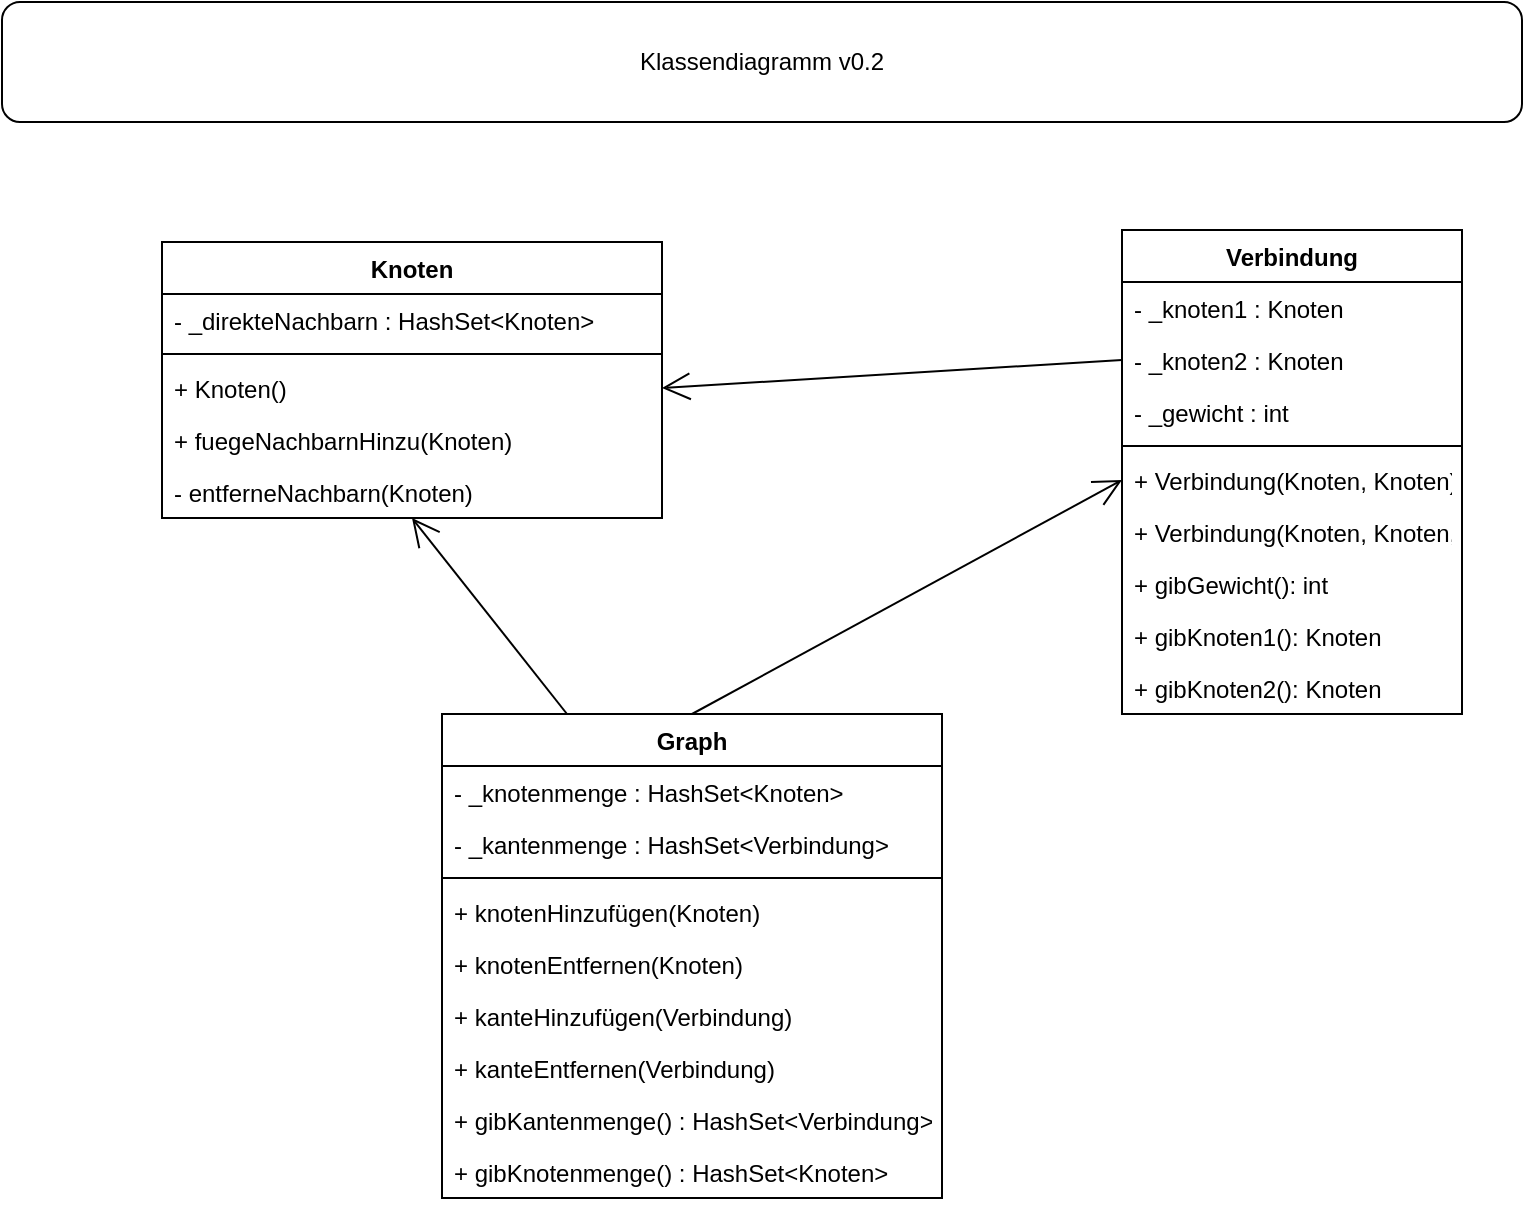 <mxfile version="16.6.7" type="device"><diagram id="C5RBs43oDa-KdzZeNtuy" name="Page-1"><mxGraphModel dx="1422" dy="754" grid="1" gridSize="10" guides="1" tooltips="1" connect="1" arrows="1" fold="1" page="1" pageScale="1" pageWidth="827" pageHeight="1169" math="0" shadow="0"><root><mxCell id="WIyWlLk6GJQsqaUBKTNV-0"/><mxCell id="WIyWlLk6GJQsqaUBKTNV-1" parent="WIyWlLk6GJQsqaUBKTNV-0"/><mxCell id="V0_nGDSjD3Ejq8rnH1th-0" value="Graph" style="swimlane;fontStyle=1;align=center;verticalAlign=top;childLayout=stackLayout;horizontal=1;startSize=26;horizontalStack=0;resizeParent=1;resizeParentMax=0;resizeLast=0;collapsible=1;marginBottom=0;" parent="WIyWlLk6GJQsqaUBKTNV-1" vertex="1"><mxGeometry x="260" y="376" width="250" height="242" as="geometry"/></mxCell><mxCell id="V0_nGDSjD3Ejq8rnH1th-1" value="- _knotenmenge : HashSet&lt;Knoten&gt;" style="text;strokeColor=none;fillColor=none;align=left;verticalAlign=top;spacingLeft=4;spacingRight=4;overflow=hidden;rotatable=0;points=[[0,0.5],[1,0.5]];portConstraint=eastwest;" parent="V0_nGDSjD3Ejq8rnH1th-0" vertex="1"><mxGeometry y="26" width="250" height="26" as="geometry"/></mxCell><mxCell id="V0_nGDSjD3Ejq8rnH1th-15" value="- _kantenmenge : HashSet&lt;Verbindung&gt;" style="text;strokeColor=none;fillColor=none;align=left;verticalAlign=top;spacingLeft=4;spacingRight=4;overflow=hidden;rotatable=0;points=[[0,0.5],[1,0.5]];portConstraint=eastwest;" parent="V0_nGDSjD3Ejq8rnH1th-0" vertex="1"><mxGeometry y="52" width="250" height="26" as="geometry"/></mxCell><mxCell id="V0_nGDSjD3Ejq8rnH1th-2" value="" style="line;strokeWidth=1;fillColor=none;align=left;verticalAlign=middle;spacingTop=-1;spacingLeft=3;spacingRight=3;rotatable=0;labelPosition=right;points=[];portConstraint=eastwest;" parent="V0_nGDSjD3Ejq8rnH1th-0" vertex="1"><mxGeometry y="78" width="250" height="8" as="geometry"/></mxCell><mxCell id="V0_nGDSjD3Ejq8rnH1th-18" value="+ knotenHinzufügen(Knoten)" style="text;strokeColor=none;fillColor=none;align=left;verticalAlign=top;spacingLeft=4;spacingRight=4;overflow=hidden;rotatable=0;points=[[0,0.5],[1,0.5]];portConstraint=eastwest;" parent="V0_nGDSjD3Ejq8rnH1th-0" vertex="1"><mxGeometry y="86" width="250" height="26" as="geometry"/></mxCell><mxCell id="V0_nGDSjD3Ejq8rnH1th-19" value="+ knotenEntfernen(Knoten)" style="text;strokeColor=none;fillColor=none;align=left;verticalAlign=top;spacingLeft=4;spacingRight=4;overflow=hidden;rotatable=0;points=[[0,0.5],[1,0.5]];portConstraint=eastwest;" parent="V0_nGDSjD3Ejq8rnH1th-0" vertex="1"><mxGeometry y="112" width="250" height="26" as="geometry"/></mxCell><mxCell id="V0_nGDSjD3Ejq8rnH1th-20" value="+ kanteHinzufügen(Verbindung)" style="text;strokeColor=none;fillColor=none;align=left;verticalAlign=top;spacingLeft=4;spacingRight=4;overflow=hidden;rotatable=0;points=[[0,0.5],[1,0.5]];portConstraint=eastwest;" parent="V0_nGDSjD3Ejq8rnH1th-0" vertex="1"><mxGeometry y="138" width="250" height="26" as="geometry"/></mxCell><mxCell id="V0_nGDSjD3Ejq8rnH1th-22" value="+ kanteEntfernen(Verbindung)" style="text;strokeColor=none;fillColor=none;align=left;verticalAlign=top;spacingLeft=4;spacingRight=4;overflow=hidden;rotatable=0;points=[[0,0.5],[1,0.5]];portConstraint=eastwest;" parent="V0_nGDSjD3Ejq8rnH1th-0" vertex="1"><mxGeometry y="164" width="250" height="26" as="geometry"/></mxCell><mxCell id="V0_nGDSjD3Ejq8rnH1th-16" value="+ gibKantenmenge() : HashSet&lt;Verbindung&gt;" style="text;strokeColor=none;fillColor=none;align=left;verticalAlign=top;spacingLeft=4;spacingRight=4;overflow=hidden;rotatable=0;points=[[0,0.5],[1,0.5]];portConstraint=eastwest;" parent="V0_nGDSjD3Ejq8rnH1th-0" vertex="1"><mxGeometry y="190" width="250" height="26" as="geometry"/></mxCell><mxCell id="V0_nGDSjD3Ejq8rnH1th-17" value="+ gibKnotenmenge() : HashSet&lt;Knoten&gt;" style="text;strokeColor=none;fillColor=none;align=left;verticalAlign=top;spacingLeft=4;spacingRight=4;overflow=hidden;rotatable=0;points=[[0,0.5],[1,0.5]];portConstraint=eastwest;" parent="V0_nGDSjD3Ejq8rnH1th-0" vertex="1"><mxGeometry y="216" width="250" height="26" as="geometry"/></mxCell><mxCell id="V0_nGDSjD3Ejq8rnH1th-5" value="Knoten" style="swimlane;fontStyle=1;align=center;verticalAlign=top;childLayout=stackLayout;horizontal=1;startSize=26;horizontalStack=0;resizeParent=1;resizeParentMax=0;resizeLast=0;collapsible=1;marginBottom=0;" parent="WIyWlLk6GJQsqaUBKTNV-1" vertex="1"><mxGeometry x="120" y="140" width="250" height="138" as="geometry"/></mxCell><mxCell id="V0_nGDSjD3Ejq8rnH1th-6" value="- _direkteNachbarn : HashSet&lt;Knoten&gt;" style="text;strokeColor=none;fillColor=none;align=left;verticalAlign=top;spacingLeft=4;spacingRight=4;overflow=hidden;rotatable=0;points=[[0,0.5],[1,0.5]];portConstraint=eastwest;" parent="V0_nGDSjD3Ejq8rnH1th-5" vertex="1"><mxGeometry y="26" width="250" height="26" as="geometry"/></mxCell><mxCell id="V0_nGDSjD3Ejq8rnH1th-7" value="" style="line;strokeWidth=1;fillColor=none;align=left;verticalAlign=middle;spacingTop=-1;spacingLeft=3;spacingRight=3;rotatable=0;labelPosition=right;points=[];portConstraint=eastwest;" parent="V0_nGDSjD3Ejq8rnH1th-5" vertex="1"><mxGeometry y="52" width="250" height="8" as="geometry"/></mxCell><mxCell id="xqyq9aKZGU4ebe42tlOJ-4" value="+ Knoten()" style="text;strokeColor=none;fillColor=none;align=left;verticalAlign=top;spacingLeft=4;spacingRight=4;overflow=hidden;rotatable=0;points=[[0,0.5],[1,0.5]];portConstraint=eastwest;" parent="V0_nGDSjD3Ejq8rnH1th-5" vertex="1"><mxGeometry y="60" width="250" height="26" as="geometry"/></mxCell><mxCell id="V0_nGDSjD3Ejq8rnH1th-24" value="+ fuegeNachbarnHinzu(Knoten)" style="text;strokeColor=none;fillColor=none;align=left;verticalAlign=top;spacingLeft=4;spacingRight=4;overflow=hidden;rotatable=0;points=[[0,0.5],[1,0.5]];portConstraint=eastwest;" parent="V0_nGDSjD3Ejq8rnH1th-5" vertex="1"><mxGeometry y="86" width="250" height="26" as="geometry"/></mxCell><mxCell id="V0_nGDSjD3Ejq8rnH1th-25" value="- entferneNachbarn(Knoten)" style="text;strokeColor=none;fillColor=none;align=left;verticalAlign=top;spacingLeft=4;spacingRight=4;overflow=hidden;rotatable=0;points=[[0,0.5],[1,0.5]];portConstraint=eastwest;" parent="V0_nGDSjD3Ejq8rnH1th-5" vertex="1"><mxGeometry y="112" width="250" height="26" as="geometry"/></mxCell><mxCell id="V0_nGDSjD3Ejq8rnH1th-9" value="Verbindung" style="swimlane;fontStyle=1;align=center;verticalAlign=top;childLayout=stackLayout;horizontal=1;startSize=26;horizontalStack=0;resizeParent=1;resizeParentMax=0;resizeLast=0;collapsible=1;marginBottom=0;" parent="WIyWlLk6GJQsqaUBKTNV-1" vertex="1"><mxGeometry x="600" y="134" width="170" height="242" as="geometry"/></mxCell><mxCell id="V0_nGDSjD3Ejq8rnH1th-10" value="- _knoten1 : Knoten" style="text;strokeColor=none;fillColor=none;align=left;verticalAlign=top;spacingLeft=4;spacingRight=4;overflow=hidden;rotatable=0;points=[[0,0.5],[1,0.5]];portConstraint=eastwest;" parent="V0_nGDSjD3Ejq8rnH1th-9" vertex="1"><mxGeometry y="26" width="170" height="26" as="geometry"/></mxCell><mxCell id="V0_nGDSjD3Ejq8rnH1th-13" value="- _knoten2 : Knoten" style="text;strokeColor=none;fillColor=none;align=left;verticalAlign=top;spacingLeft=4;spacingRight=4;overflow=hidden;rotatable=0;points=[[0,0.5],[1,0.5]];portConstraint=eastwest;" parent="V0_nGDSjD3Ejq8rnH1th-9" vertex="1"><mxGeometry y="52" width="170" height="26" as="geometry"/></mxCell><mxCell id="V0_nGDSjD3Ejq8rnH1th-14" value="- _gewicht : int" style="text;strokeColor=none;fillColor=none;align=left;verticalAlign=top;spacingLeft=4;spacingRight=4;overflow=hidden;rotatable=0;points=[[0,0.5],[1,0.5]];portConstraint=eastwest;" parent="V0_nGDSjD3Ejq8rnH1th-9" vertex="1"><mxGeometry y="78" width="170" height="26" as="geometry"/></mxCell><mxCell id="V0_nGDSjD3Ejq8rnH1th-11" value="" style="line;strokeWidth=1;fillColor=none;align=left;verticalAlign=middle;spacingTop=-1;spacingLeft=3;spacingRight=3;rotatable=0;labelPosition=right;points=[];portConstraint=eastwest;" parent="V0_nGDSjD3Ejq8rnH1th-9" vertex="1"><mxGeometry y="104" width="170" height="8" as="geometry"/></mxCell><mxCell id="xqyq9aKZGU4ebe42tlOJ-2" value="+ Verbindung(Knoten, Knoten)&#10;" style="text;strokeColor=none;fillColor=none;align=left;verticalAlign=top;spacingLeft=4;spacingRight=4;overflow=hidden;rotatable=0;points=[[0,0.5],[1,0.5]];portConstraint=eastwest;" parent="V0_nGDSjD3Ejq8rnH1th-9" vertex="1"><mxGeometry y="112" width="170" height="26" as="geometry"/></mxCell><mxCell id="xqyq9aKZGU4ebe42tlOJ-3" value="+ Verbindung(Knoten, Knoten, int)" style="text;strokeColor=none;fillColor=none;align=left;verticalAlign=top;spacingLeft=4;spacingRight=4;overflow=hidden;rotatable=0;points=[[0,0.5],[1,0.5]];portConstraint=eastwest;" parent="V0_nGDSjD3Ejq8rnH1th-9" vertex="1"><mxGeometry y="138" width="170" height="26" as="geometry"/></mxCell><mxCell id="V0_nGDSjD3Ejq8rnH1th-26" value="+ gibGewicht(): int" style="text;strokeColor=none;fillColor=none;align=left;verticalAlign=top;spacingLeft=4;spacingRight=4;overflow=hidden;rotatable=0;points=[[0,0.5],[1,0.5]];portConstraint=eastwest;" parent="V0_nGDSjD3Ejq8rnH1th-9" vertex="1"><mxGeometry y="164" width="170" height="26" as="geometry"/></mxCell><mxCell id="xqyq9aKZGU4ebe42tlOJ-0" value="+ gibKnoten1(): Knoten" style="text;strokeColor=none;fillColor=none;align=left;verticalAlign=top;spacingLeft=4;spacingRight=4;overflow=hidden;rotatable=0;points=[[0,0.5],[1,0.5]];portConstraint=eastwest;" parent="V0_nGDSjD3Ejq8rnH1th-9" vertex="1"><mxGeometry y="190" width="170" height="26" as="geometry"/></mxCell><mxCell id="xqyq9aKZGU4ebe42tlOJ-1" value="+ gibKnoten2(): Knoten" style="text;strokeColor=none;fillColor=none;align=left;verticalAlign=top;spacingLeft=4;spacingRight=4;overflow=hidden;rotatable=0;points=[[0,0.5],[1,0.5]];portConstraint=eastwest;" parent="V0_nGDSjD3Ejq8rnH1th-9" vertex="1"><mxGeometry y="216" width="170" height="26" as="geometry"/></mxCell><mxCell id="V0_nGDSjD3Ejq8rnH1th-27" value="Klassendiagramm v0.2" style="rounded=1;whiteSpace=wrap;html=1;" parent="WIyWlLk6GJQsqaUBKTNV-1" vertex="1"><mxGeometry x="40" y="20" width="760" height="60" as="geometry"/></mxCell><mxCell id="N-gvRieQF6ANSYg5VqnP-0" value="" style="endArrow=open;endFill=1;endSize=12;html=1;rounded=0;exitX=0.25;exitY=0;exitDx=0;exitDy=0;entryX=0.5;entryY=1;entryDx=0;entryDy=0;" edge="1" parent="WIyWlLk6GJQsqaUBKTNV-1" source="V0_nGDSjD3Ejq8rnH1th-0" target="V0_nGDSjD3Ejq8rnH1th-5"><mxGeometry width="160" relative="1" as="geometry"><mxPoint x="90" y="380" as="sourcePoint"/><mxPoint x="250" y="380" as="targetPoint"/></mxGeometry></mxCell><mxCell id="N-gvRieQF6ANSYg5VqnP-1" value="" style="endArrow=open;endFill=1;endSize=12;html=1;rounded=0;exitX=0.5;exitY=0;exitDx=0;exitDy=0;entryX=0;entryY=0.5;entryDx=0;entryDy=0;" edge="1" parent="WIyWlLk6GJQsqaUBKTNV-1" source="V0_nGDSjD3Ejq8rnH1th-0" target="xqyq9aKZGU4ebe42tlOJ-2"><mxGeometry width="160" relative="1" as="geometry"><mxPoint x="557.5" y="318" as="sourcePoint"/><mxPoint x="480" y="220" as="targetPoint"/></mxGeometry></mxCell><mxCell id="N-gvRieQF6ANSYg5VqnP-2" value="" style="endArrow=open;endFill=1;endSize=12;html=1;rounded=0;exitX=0;exitY=0.5;exitDx=0;exitDy=0;entryX=1;entryY=0.5;entryDx=0;entryDy=0;" edge="1" parent="WIyWlLk6GJQsqaUBKTNV-1" source="V0_nGDSjD3Ejq8rnH1th-13" target="xqyq9aKZGU4ebe42tlOJ-4"><mxGeometry width="160" relative="1" as="geometry"><mxPoint x="360" y="267.5" as="sourcePoint"/><mxPoint x="575" y="150.5" as="targetPoint"/></mxGeometry></mxCell></root></mxGraphModel></diagram></mxfile>